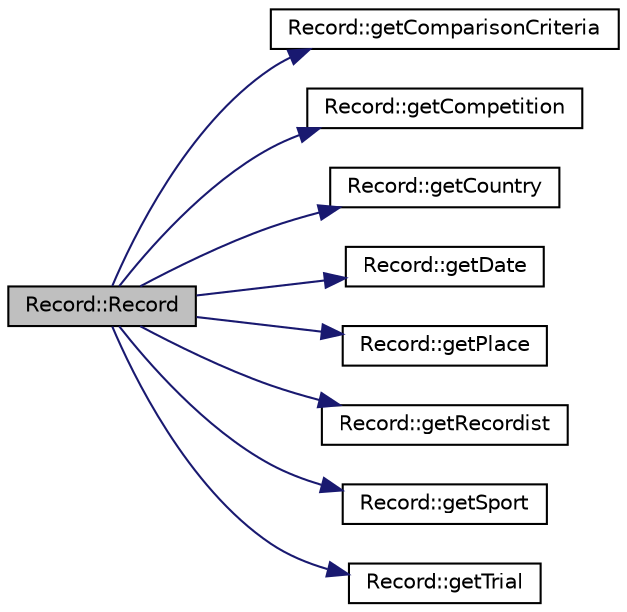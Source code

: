 digraph "Record::Record"
{
 // LATEX_PDF_SIZE
  edge [fontname="Helvetica",fontsize="10",labelfontname="Helvetica",labelfontsize="10"];
  node [fontname="Helvetica",fontsize="10",shape=record];
  rankdir="LR";
  Node1 [label="Record::Record",height=0.2,width=0.4,color="black", fillcolor="grey75", style="filled", fontcolor="black",tooltip=" "];
  Node1 -> Node2 [color="midnightblue",fontsize="10",style="solid",fontname="Helvetica"];
  Node2 [label="Record::getComparisonCriteria",height=0.2,width=0.4,color="black", fillcolor="white", style="filled",URL="$class_record.html#a567e4ec69efbad165c75487b49437eef",tooltip=" "];
  Node1 -> Node3 [color="midnightblue",fontsize="10",style="solid",fontname="Helvetica"];
  Node3 [label="Record::getCompetition",height=0.2,width=0.4,color="black", fillcolor="white", style="filled",URL="$class_record.html#a7fd5c394a1195c783bc0b1333918078c",tooltip=" "];
  Node1 -> Node4 [color="midnightblue",fontsize="10",style="solid",fontname="Helvetica"];
  Node4 [label="Record::getCountry",height=0.2,width=0.4,color="black", fillcolor="white", style="filled",URL="$class_record.html#aa1e3a747c1926c556ddae14575314fd8",tooltip=" "];
  Node1 -> Node5 [color="midnightblue",fontsize="10",style="solid",fontname="Helvetica"];
  Node5 [label="Record::getDate",height=0.2,width=0.4,color="black", fillcolor="white", style="filled",URL="$class_record.html#a6fd56b6dbf24b8c3c8ff5a2808819b78",tooltip=" "];
  Node1 -> Node6 [color="midnightblue",fontsize="10",style="solid",fontname="Helvetica"];
  Node6 [label="Record::getPlace",height=0.2,width=0.4,color="black", fillcolor="white", style="filled",URL="$class_record.html#a7ffc06c78b5046b4bd4fdaa43e31c424",tooltip=" "];
  Node1 -> Node7 [color="midnightblue",fontsize="10",style="solid",fontname="Helvetica"];
  Node7 [label="Record::getRecordist",height=0.2,width=0.4,color="black", fillcolor="white", style="filled",URL="$class_record.html#a430cd197381ead8d3da144d95032a8e4",tooltip=" "];
  Node1 -> Node8 [color="midnightblue",fontsize="10",style="solid",fontname="Helvetica"];
  Node8 [label="Record::getSport",height=0.2,width=0.4,color="black", fillcolor="white", style="filled",URL="$class_record.html#aa94947242e8d6f5587360b47e31607f3",tooltip=" "];
  Node1 -> Node9 [color="midnightblue",fontsize="10",style="solid",fontname="Helvetica"];
  Node9 [label="Record::getTrial",height=0.2,width=0.4,color="black", fillcolor="white", style="filled",URL="$class_record.html#a5779e07879a789e84c2a5bfcdb058728",tooltip=" "];
}
